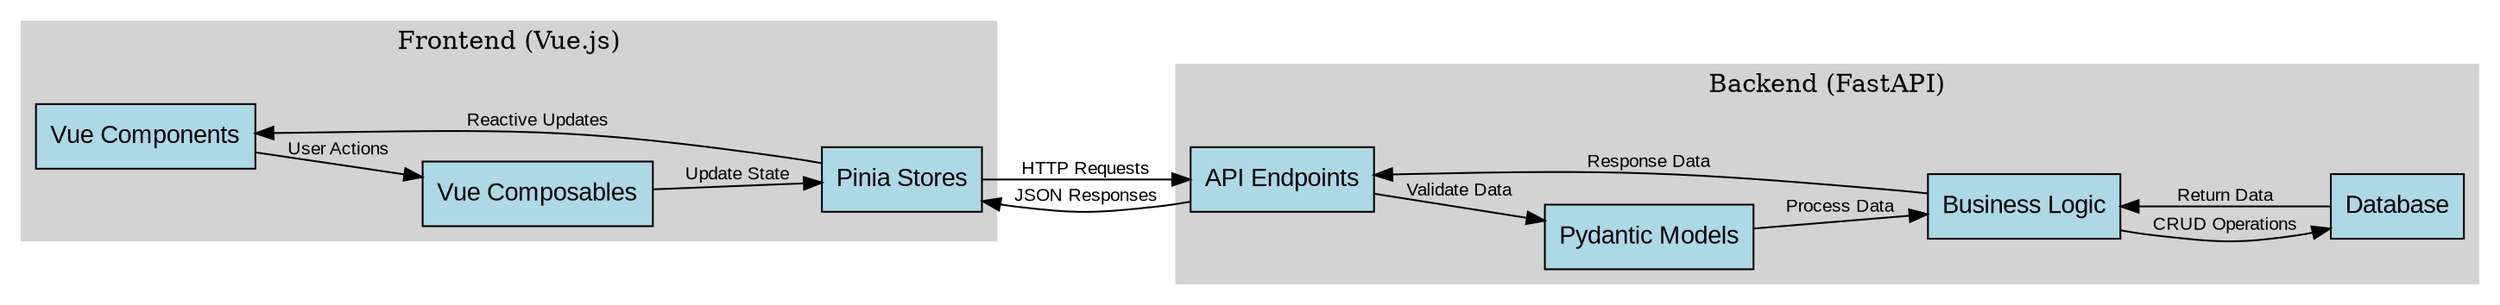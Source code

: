 digraph G {
  rankdir=LR;
  node [shape=box, style=filled, fillcolor=lightblue, fontname="Arial"];
  edge [fontname="Arial", fontsize=10];

  subgraph cluster_frontend {
    label="Frontend (Vue.js)";
    style=filled;
    color=lightgrey;
    
    UI [label="Vue Components"];
    Composables [label="Vue Composables"];
    Stores [label="Pinia Stores"];
    
    UI -> Composables [label="User Actions"];
    Composables -> Stores [label="Update State"];
    Stores -> UI [label="Reactive Updates"];
  }
  
  subgraph cluster_backend {
    label="Backend (FastAPI)";
    style=filled;
    color=lightgrey;
    
    API [label="API Endpoints"];
    Models [label="Pydantic Models"];
    Services [label="Business Logic"];
    DB [label="Database"];
    
    API -> Models [label="Validate Data"];
    Models -> Services [label="Process Data"];
    Services -> DB [label="CRUD Operations"];
    DB -> Services [label="Return Data"];
    Services -> API [label="Response Data"];
  }
  
  Stores -> API [label="HTTP Requests"];
  API -> Stores [label="JSON Responses"];
}
